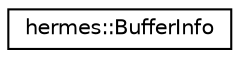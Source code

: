 digraph "Graphical Class Hierarchy"
{
 // LATEX_PDF_SIZE
  edge [fontname="Helvetica",fontsize="10",labelfontname="Helvetica",labelfontsize="10"];
  node [fontname="Helvetica",fontsize="10",shape=record];
  rankdir="LR";
  Node0 [label="hermes::BufferInfo",height=0.2,width=0.4,color="black", fillcolor="white", style="filled",URL="$structhermes_1_1_buffer_info.html",tooltip=" "];
}
